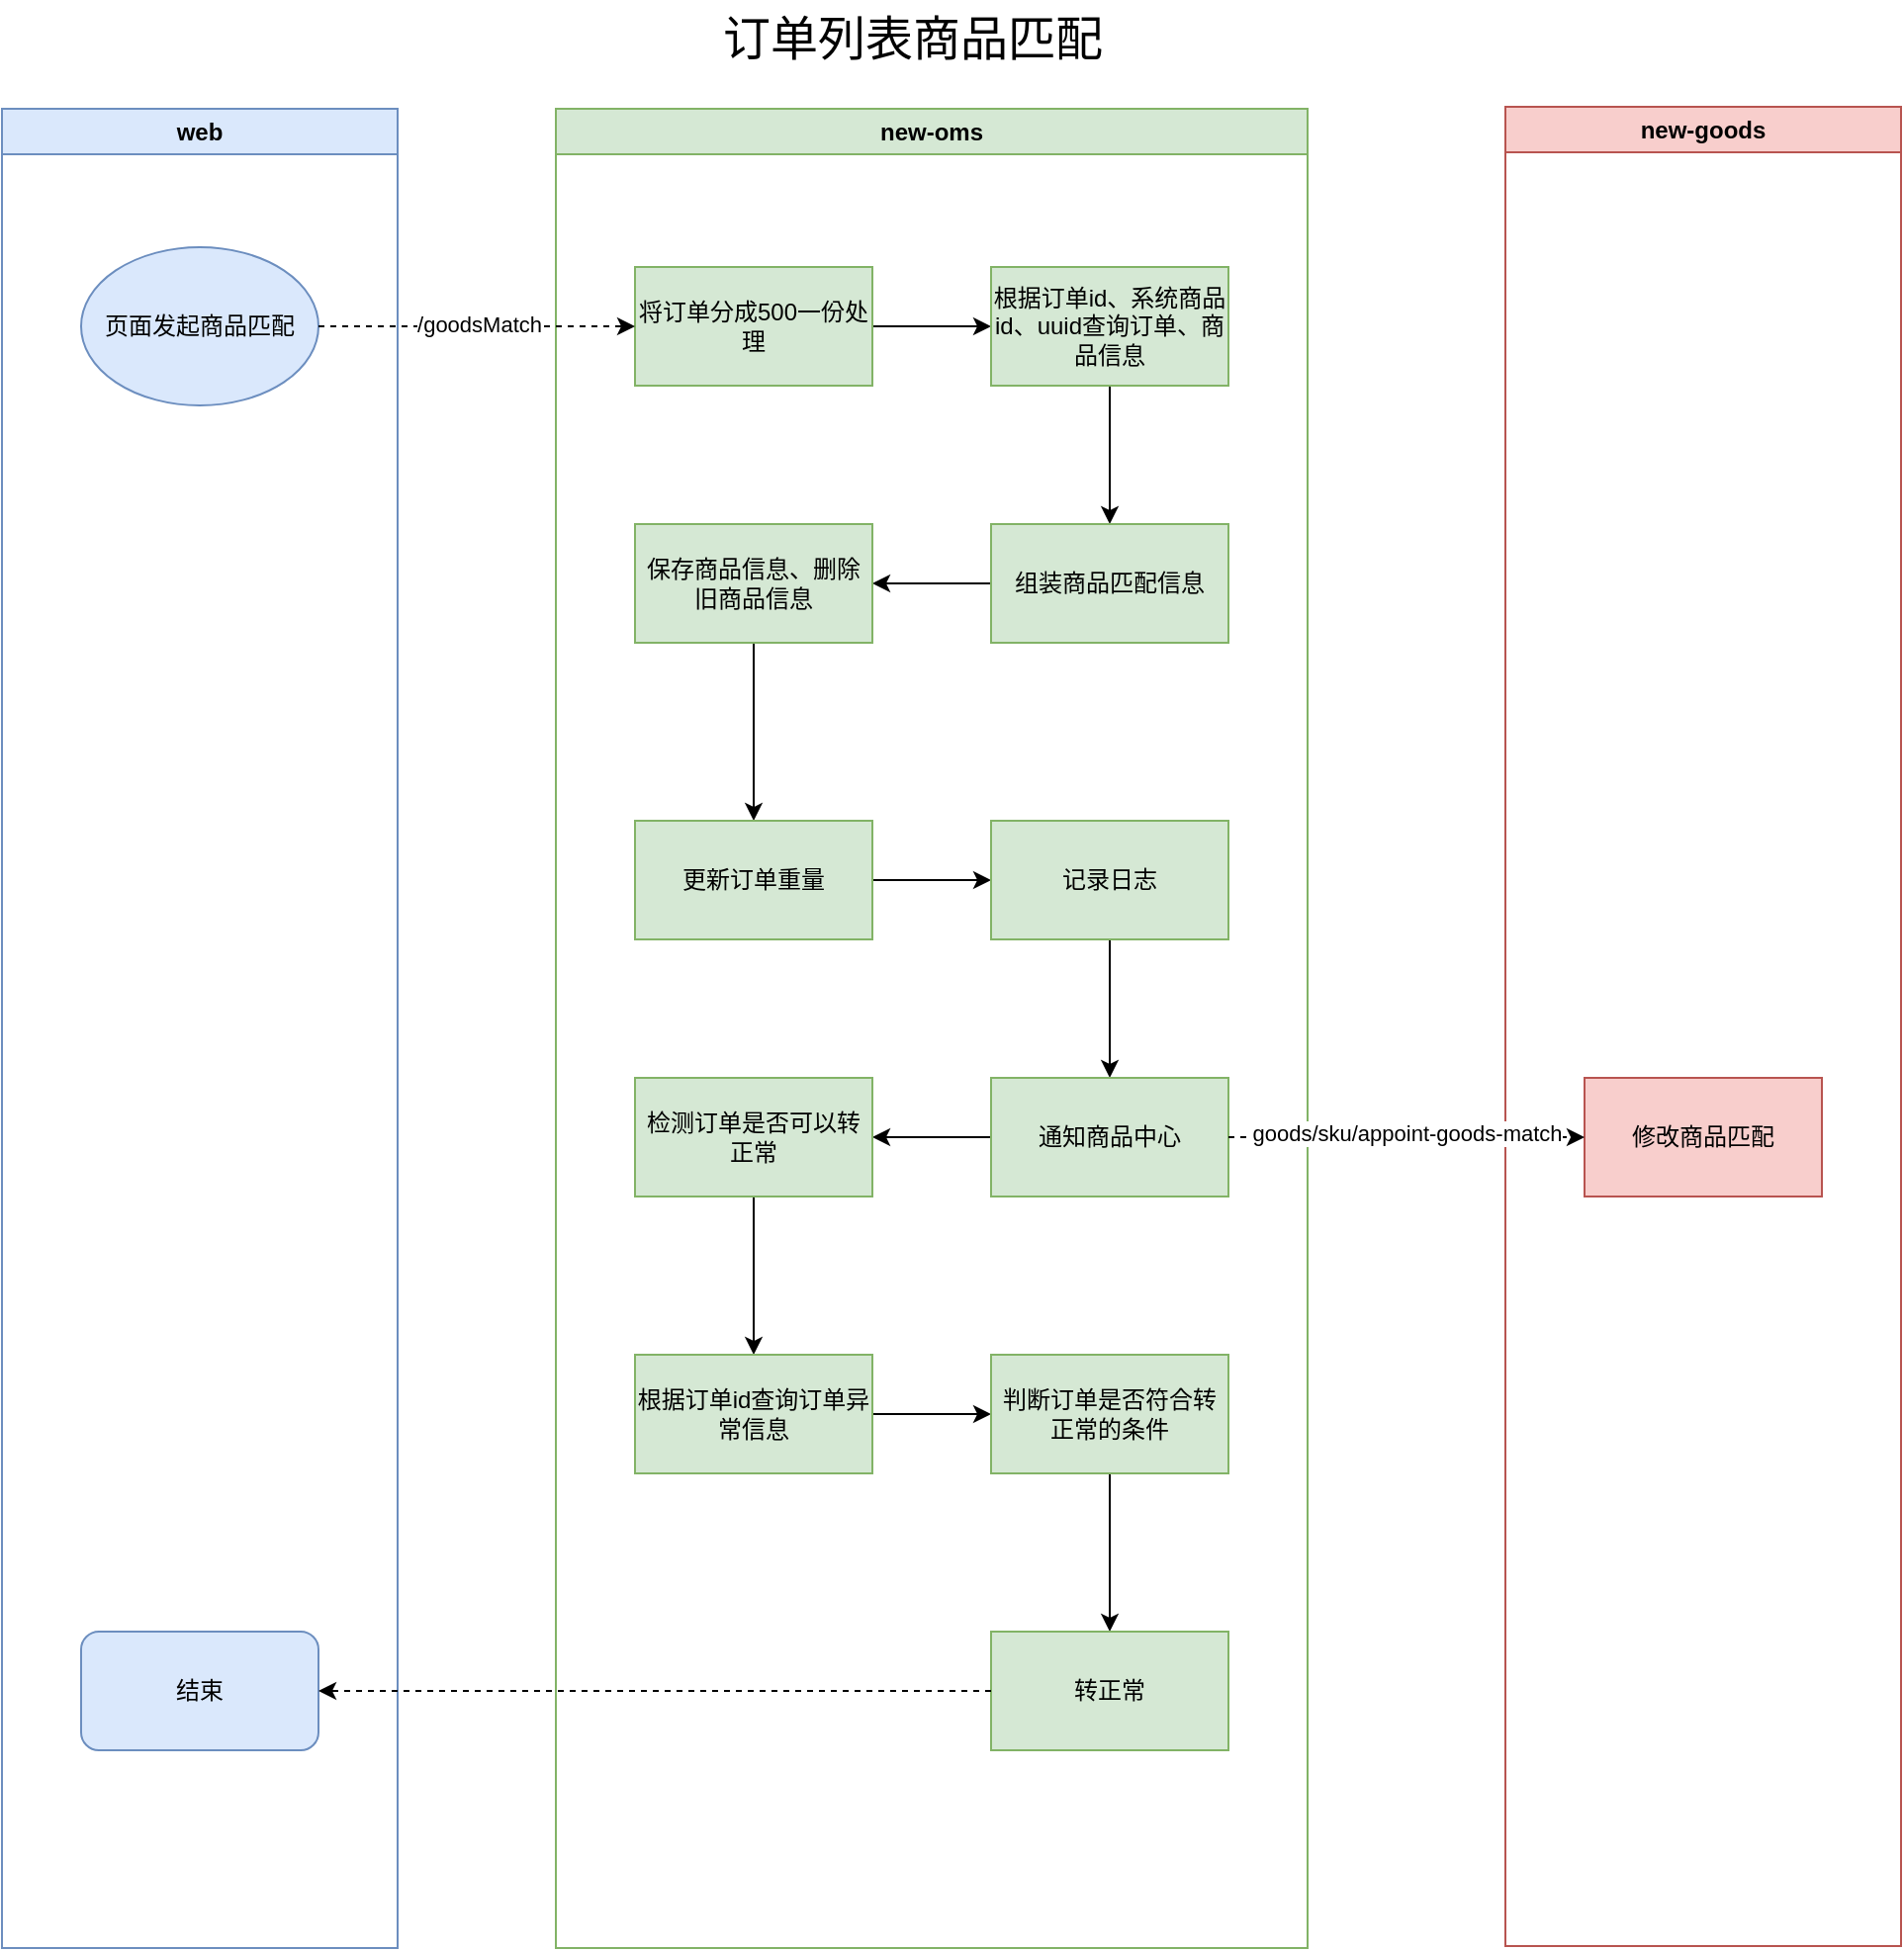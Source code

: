 <mxfile version="24.7.10">
  <diagram name="第 1 页" id="gVlICdoAYLYldk3fjAm1">
    <mxGraphModel dx="2074" dy="1106" grid="1" gridSize="10" guides="1" tooltips="1" connect="1" arrows="1" fold="1" page="1" pageScale="1" pageWidth="827" pageHeight="1169" math="0" shadow="0">
      <root>
        <mxCell id="0" />
        <mxCell id="1" parent="0" />
        <mxCell id="7TzGvKEf5VPIkmVuwXKu-1" value="&lt;font style=&quot;font-size: 24px;&quot;&gt;订单列表商品匹配&lt;/font&gt;" style="text;html=1;align=center;verticalAlign=middle;resizable=0;points=[];autosize=1;strokeColor=none;fillColor=none;" vertex="1" parent="1">
          <mxGeometry x="390" y="185" width="220" height="40" as="geometry" />
        </mxCell>
        <mxCell id="7TzGvKEf5VPIkmVuwXKu-2" value="web" style="swimlane;whiteSpace=wrap;html=1;fillColor=#dae8fc;strokeColor=#6c8ebf;" vertex="1" parent="1">
          <mxGeometry x="40" y="240" width="200" height="930" as="geometry" />
        </mxCell>
        <mxCell id="7TzGvKEf5VPIkmVuwXKu-16" value="页面发起商品匹配" style="ellipse;whiteSpace=wrap;html=1;fillColor=#dae8fc;strokeColor=#6c8ebf;" vertex="1" parent="7TzGvKEf5VPIkmVuwXKu-2">
          <mxGeometry x="40" y="70" width="120" height="80" as="geometry" />
        </mxCell>
        <mxCell id="7TzGvKEf5VPIkmVuwXKu-44" value="结束" style="rounded=1;whiteSpace=wrap;html=1;fillColor=#dae8fc;strokeColor=#6c8ebf;" vertex="1" parent="7TzGvKEf5VPIkmVuwXKu-2">
          <mxGeometry x="40" y="770" width="120" height="60" as="geometry" />
        </mxCell>
        <mxCell id="7TzGvKEf5VPIkmVuwXKu-4" value="new-oms" style="swimlane;whiteSpace=wrap;html=1;fillColor=#d5e8d4;strokeColor=#82b366;" vertex="1" parent="1">
          <mxGeometry x="320" y="240" width="380" height="930" as="geometry" />
        </mxCell>
        <mxCell id="7TzGvKEf5VPIkmVuwXKu-22" value="" style="edgeStyle=orthogonalEdgeStyle;rounded=0;orthogonalLoop=1;jettySize=auto;html=1;" edge="1" parent="7TzGvKEf5VPIkmVuwXKu-4" source="7TzGvKEf5VPIkmVuwXKu-17" target="7TzGvKEf5VPIkmVuwXKu-21">
          <mxGeometry relative="1" as="geometry" />
        </mxCell>
        <mxCell id="7TzGvKEf5VPIkmVuwXKu-17" value="将订单分成500一份处理" style="whiteSpace=wrap;html=1;fillColor=#d5e8d4;strokeColor=#82b366;" vertex="1" parent="7TzGvKEf5VPIkmVuwXKu-4">
          <mxGeometry x="40" y="80" width="120" height="60" as="geometry" />
        </mxCell>
        <mxCell id="7TzGvKEf5VPIkmVuwXKu-24" value="" style="edgeStyle=orthogonalEdgeStyle;rounded=0;orthogonalLoop=1;jettySize=auto;html=1;" edge="1" parent="7TzGvKEf5VPIkmVuwXKu-4" source="7TzGvKEf5VPIkmVuwXKu-21" target="7TzGvKEf5VPIkmVuwXKu-23">
          <mxGeometry relative="1" as="geometry" />
        </mxCell>
        <mxCell id="7TzGvKEf5VPIkmVuwXKu-21" value="根据订单id、系统商品id、uuid查询订单、商品信息" style="whiteSpace=wrap;html=1;fillColor=#d5e8d4;strokeColor=#82b366;" vertex="1" parent="7TzGvKEf5VPIkmVuwXKu-4">
          <mxGeometry x="220" y="80" width="120" height="60" as="geometry" />
        </mxCell>
        <mxCell id="7TzGvKEf5VPIkmVuwXKu-26" value="" style="edgeStyle=orthogonalEdgeStyle;rounded=0;orthogonalLoop=1;jettySize=auto;html=1;" edge="1" parent="7TzGvKEf5VPIkmVuwXKu-4" source="7TzGvKEf5VPIkmVuwXKu-23" target="7TzGvKEf5VPIkmVuwXKu-25">
          <mxGeometry relative="1" as="geometry" />
        </mxCell>
        <mxCell id="7TzGvKEf5VPIkmVuwXKu-23" value="组装商品匹配信息" style="whiteSpace=wrap;html=1;fillColor=#d5e8d4;strokeColor=#82b366;" vertex="1" parent="7TzGvKEf5VPIkmVuwXKu-4">
          <mxGeometry x="220" y="210" width="120" height="60" as="geometry" />
        </mxCell>
        <mxCell id="7TzGvKEf5VPIkmVuwXKu-28" value="" style="edgeStyle=orthogonalEdgeStyle;rounded=0;orthogonalLoop=1;jettySize=auto;html=1;" edge="1" parent="7TzGvKEf5VPIkmVuwXKu-4" source="7TzGvKEf5VPIkmVuwXKu-25" target="7TzGvKEf5VPIkmVuwXKu-27">
          <mxGeometry relative="1" as="geometry" />
        </mxCell>
        <mxCell id="7TzGvKEf5VPIkmVuwXKu-25" value="保存商品信息、删除旧商品信息" style="whiteSpace=wrap;html=1;fillColor=#d5e8d4;strokeColor=#82b366;" vertex="1" parent="7TzGvKEf5VPIkmVuwXKu-4">
          <mxGeometry x="40" y="210" width="120" height="60" as="geometry" />
        </mxCell>
        <mxCell id="7TzGvKEf5VPIkmVuwXKu-30" value="" style="edgeStyle=orthogonalEdgeStyle;rounded=0;orthogonalLoop=1;jettySize=auto;html=1;" edge="1" parent="7TzGvKEf5VPIkmVuwXKu-4" source="7TzGvKEf5VPIkmVuwXKu-27" target="7TzGvKEf5VPIkmVuwXKu-29">
          <mxGeometry relative="1" as="geometry" />
        </mxCell>
        <mxCell id="7TzGvKEf5VPIkmVuwXKu-27" value="更新订单重量" style="whiteSpace=wrap;html=1;fillColor=#d5e8d4;strokeColor=#82b366;" vertex="1" parent="7TzGvKEf5VPIkmVuwXKu-4">
          <mxGeometry x="40" y="360" width="120" height="60" as="geometry" />
        </mxCell>
        <mxCell id="7TzGvKEf5VPIkmVuwXKu-32" value="" style="edgeStyle=orthogonalEdgeStyle;rounded=0;orthogonalLoop=1;jettySize=auto;html=1;" edge="1" parent="7TzGvKEf5VPIkmVuwXKu-4" source="7TzGvKEf5VPIkmVuwXKu-29" target="7TzGvKEf5VPIkmVuwXKu-31">
          <mxGeometry relative="1" as="geometry" />
        </mxCell>
        <mxCell id="7TzGvKEf5VPIkmVuwXKu-29" value="记录日志" style="whiteSpace=wrap;html=1;fillColor=#d5e8d4;strokeColor=#82b366;" vertex="1" parent="7TzGvKEf5VPIkmVuwXKu-4">
          <mxGeometry x="220" y="360" width="120" height="60" as="geometry" />
        </mxCell>
        <mxCell id="7TzGvKEf5VPIkmVuwXKu-36" value="" style="edgeStyle=orthogonalEdgeStyle;rounded=0;orthogonalLoop=1;jettySize=auto;html=1;" edge="1" parent="7TzGvKEf5VPIkmVuwXKu-4" source="7TzGvKEf5VPIkmVuwXKu-31" target="7TzGvKEf5VPIkmVuwXKu-35">
          <mxGeometry relative="1" as="geometry" />
        </mxCell>
        <mxCell id="7TzGvKEf5VPIkmVuwXKu-31" value="通知商品中心" style="whiteSpace=wrap;html=1;fillColor=#d5e8d4;strokeColor=#82b366;" vertex="1" parent="7TzGvKEf5VPIkmVuwXKu-4">
          <mxGeometry x="220" y="490" width="120" height="60" as="geometry" />
        </mxCell>
        <mxCell id="7TzGvKEf5VPIkmVuwXKu-38" value="" style="edgeStyle=orthogonalEdgeStyle;rounded=0;orthogonalLoop=1;jettySize=auto;html=1;" edge="1" parent="7TzGvKEf5VPIkmVuwXKu-4" source="7TzGvKEf5VPIkmVuwXKu-35" target="7TzGvKEf5VPIkmVuwXKu-37">
          <mxGeometry relative="1" as="geometry" />
        </mxCell>
        <mxCell id="7TzGvKEf5VPIkmVuwXKu-35" value="检测订单是否可以转正常" style="whiteSpace=wrap;html=1;fillColor=#d5e8d4;strokeColor=#82b366;" vertex="1" parent="7TzGvKEf5VPIkmVuwXKu-4">
          <mxGeometry x="40" y="490" width="120" height="60" as="geometry" />
        </mxCell>
        <mxCell id="7TzGvKEf5VPIkmVuwXKu-40" value="" style="edgeStyle=orthogonalEdgeStyle;rounded=0;orthogonalLoop=1;jettySize=auto;html=1;" edge="1" parent="7TzGvKEf5VPIkmVuwXKu-4" source="7TzGvKEf5VPIkmVuwXKu-37" target="7TzGvKEf5VPIkmVuwXKu-39">
          <mxGeometry relative="1" as="geometry" />
        </mxCell>
        <mxCell id="7TzGvKEf5VPIkmVuwXKu-37" value="根据订单id查询订单异常信息" style="whiteSpace=wrap;html=1;fillColor=#d5e8d4;strokeColor=#82b366;" vertex="1" parent="7TzGvKEf5VPIkmVuwXKu-4">
          <mxGeometry x="40" y="630" width="120" height="60" as="geometry" />
        </mxCell>
        <mxCell id="7TzGvKEf5VPIkmVuwXKu-42" value="" style="edgeStyle=orthogonalEdgeStyle;rounded=0;orthogonalLoop=1;jettySize=auto;html=1;" edge="1" parent="7TzGvKEf5VPIkmVuwXKu-4" source="7TzGvKEf5VPIkmVuwXKu-39" target="7TzGvKEf5VPIkmVuwXKu-41">
          <mxGeometry relative="1" as="geometry" />
        </mxCell>
        <mxCell id="7TzGvKEf5VPIkmVuwXKu-39" value="判断订单是否符合转正常的条件" style="whiteSpace=wrap;html=1;fillColor=#d5e8d4;strokeColor=#82b366;" vertex="1" parent="7TzGvKEf5VPIkmVuwXKu-4">
          <mxGeometry x="220" y="630" width="120" height="60" as="geometry" />
        </mxCell>
        <mxCell id="7TzGvKEf5VPIkmVuwXKu-41" value="转正常" style="whiteSpace=wrap;html=1;fillColor=#d5e8d4;strokeColor=#82b366;" vertex="1" parent="7TzGvKEf5VPIkmVuwXKu-4">
          <mxGeometry x="220" y="770" width="120" height="60" as="geometry" />
        </mxCell>
        <mxCell id="7TzGvKEf5VPIkmVuwXKu-5" value="new-goods" style="swimlane;whiteSpace=wrap;html=1;fillColor=#f8cecc;strokeColor=#b85450;" vertex="1" parent="1">
          <mxGeometry x="800" y="239" width="200" height="930" as="geometry" />
        </mxCell>
        <mxCell id="7TzGvKEf5VPIkmVuwXKu-33" value="修改商品匹配" style="whiteSpace=wrap;html=1;fillColor=#f8cecc;strokeColor=#b85450;" vertex="1" parent="7TzGvKEf5VPIkmVuwXKu-5">
          <mxGeometry x="40" y="491" width="120" height="60" as="geometry" />
        </mxCell>
        <mxCell id="7TzGvKEf5VPIkmVuwXKu-18" value="" style="edgeStyle=orthogonalEdgeStyle;rounded=0;orthogonalLoop=1;jettySize=auto;html=1;dashed=1;" edge="1" parent="1" source="7TzGvKEf5VPIkmVuwXKu-16" target="7TzGvKEf5VPIkmVuwXKu-17">
          <mxGeometry relative="1" as="geometry" />
        </mxCell>
        <mxCell id="7TzGvKEf5VPIkmVuwXKu-20" value="/goodsMatch" style="edgeLabel;html=1;align=center;verticalAlign=middle;resizable=0;points=[];" vertex="1" connectable="0" parent="7TzGvKEf5VPIkmVuwXKu-18">
          <mxGeometry x="0.013" y="1" relative="1" as="geometry">
            <mxPoint as="offset" />
          </mxGeometry>
        </mxCell>
        <mxCell id="7TzGvKEf5VPIkmVuwXKu-34" value="" style="edgeStyle=orthogonalEdgeStyle;rounded=0;orthogonalLoop=1;jettySize=auto;html=1;dashed=1;" edge="1" parent="1" source="7TzGvKEf5VPIkmVuwXKu-31" target="7TzGvKEf5VPIkmVuwXKu-33">
          <mxGeometry relative="1" as="geometry" />
        </mxCell>
        <mxCell id="7TzGvKEf5VPIkmVuwXKu-46" value="goods/sku/appoint-goods-match" style="edgeLabel;html=1;align=center;verticalAlign=middle;resizable=0;points=[];" vertex="1" connectable="0" parent="7TzGvKEf5VPIkmVuwXKu-34">
          <mxGeometry y="2" relative="1" as="geometry">
            <mxPoint as="offset" />
          </mxGeometry>
        </mxCell>
        <mxCell id="7TzGvKEf5VPIkmVuwXKu-45" value="" style="edgeStyle=orthogonalEdgeStyle;rounded=0;orthogonalLoop=1;jettySize=auto;html=1;dashed=1;" edge="1" parent="1" source="7TzGvKEf5VPIkmVuwXKu-41" target="7TzGvKEf5VPIkmVuwXKu-44">
          <mxGeometry relative="1" as="geometry" />
        </mxCell>
      </root>
    </mxGraphModel>
  </diagram>
</mxfile>
